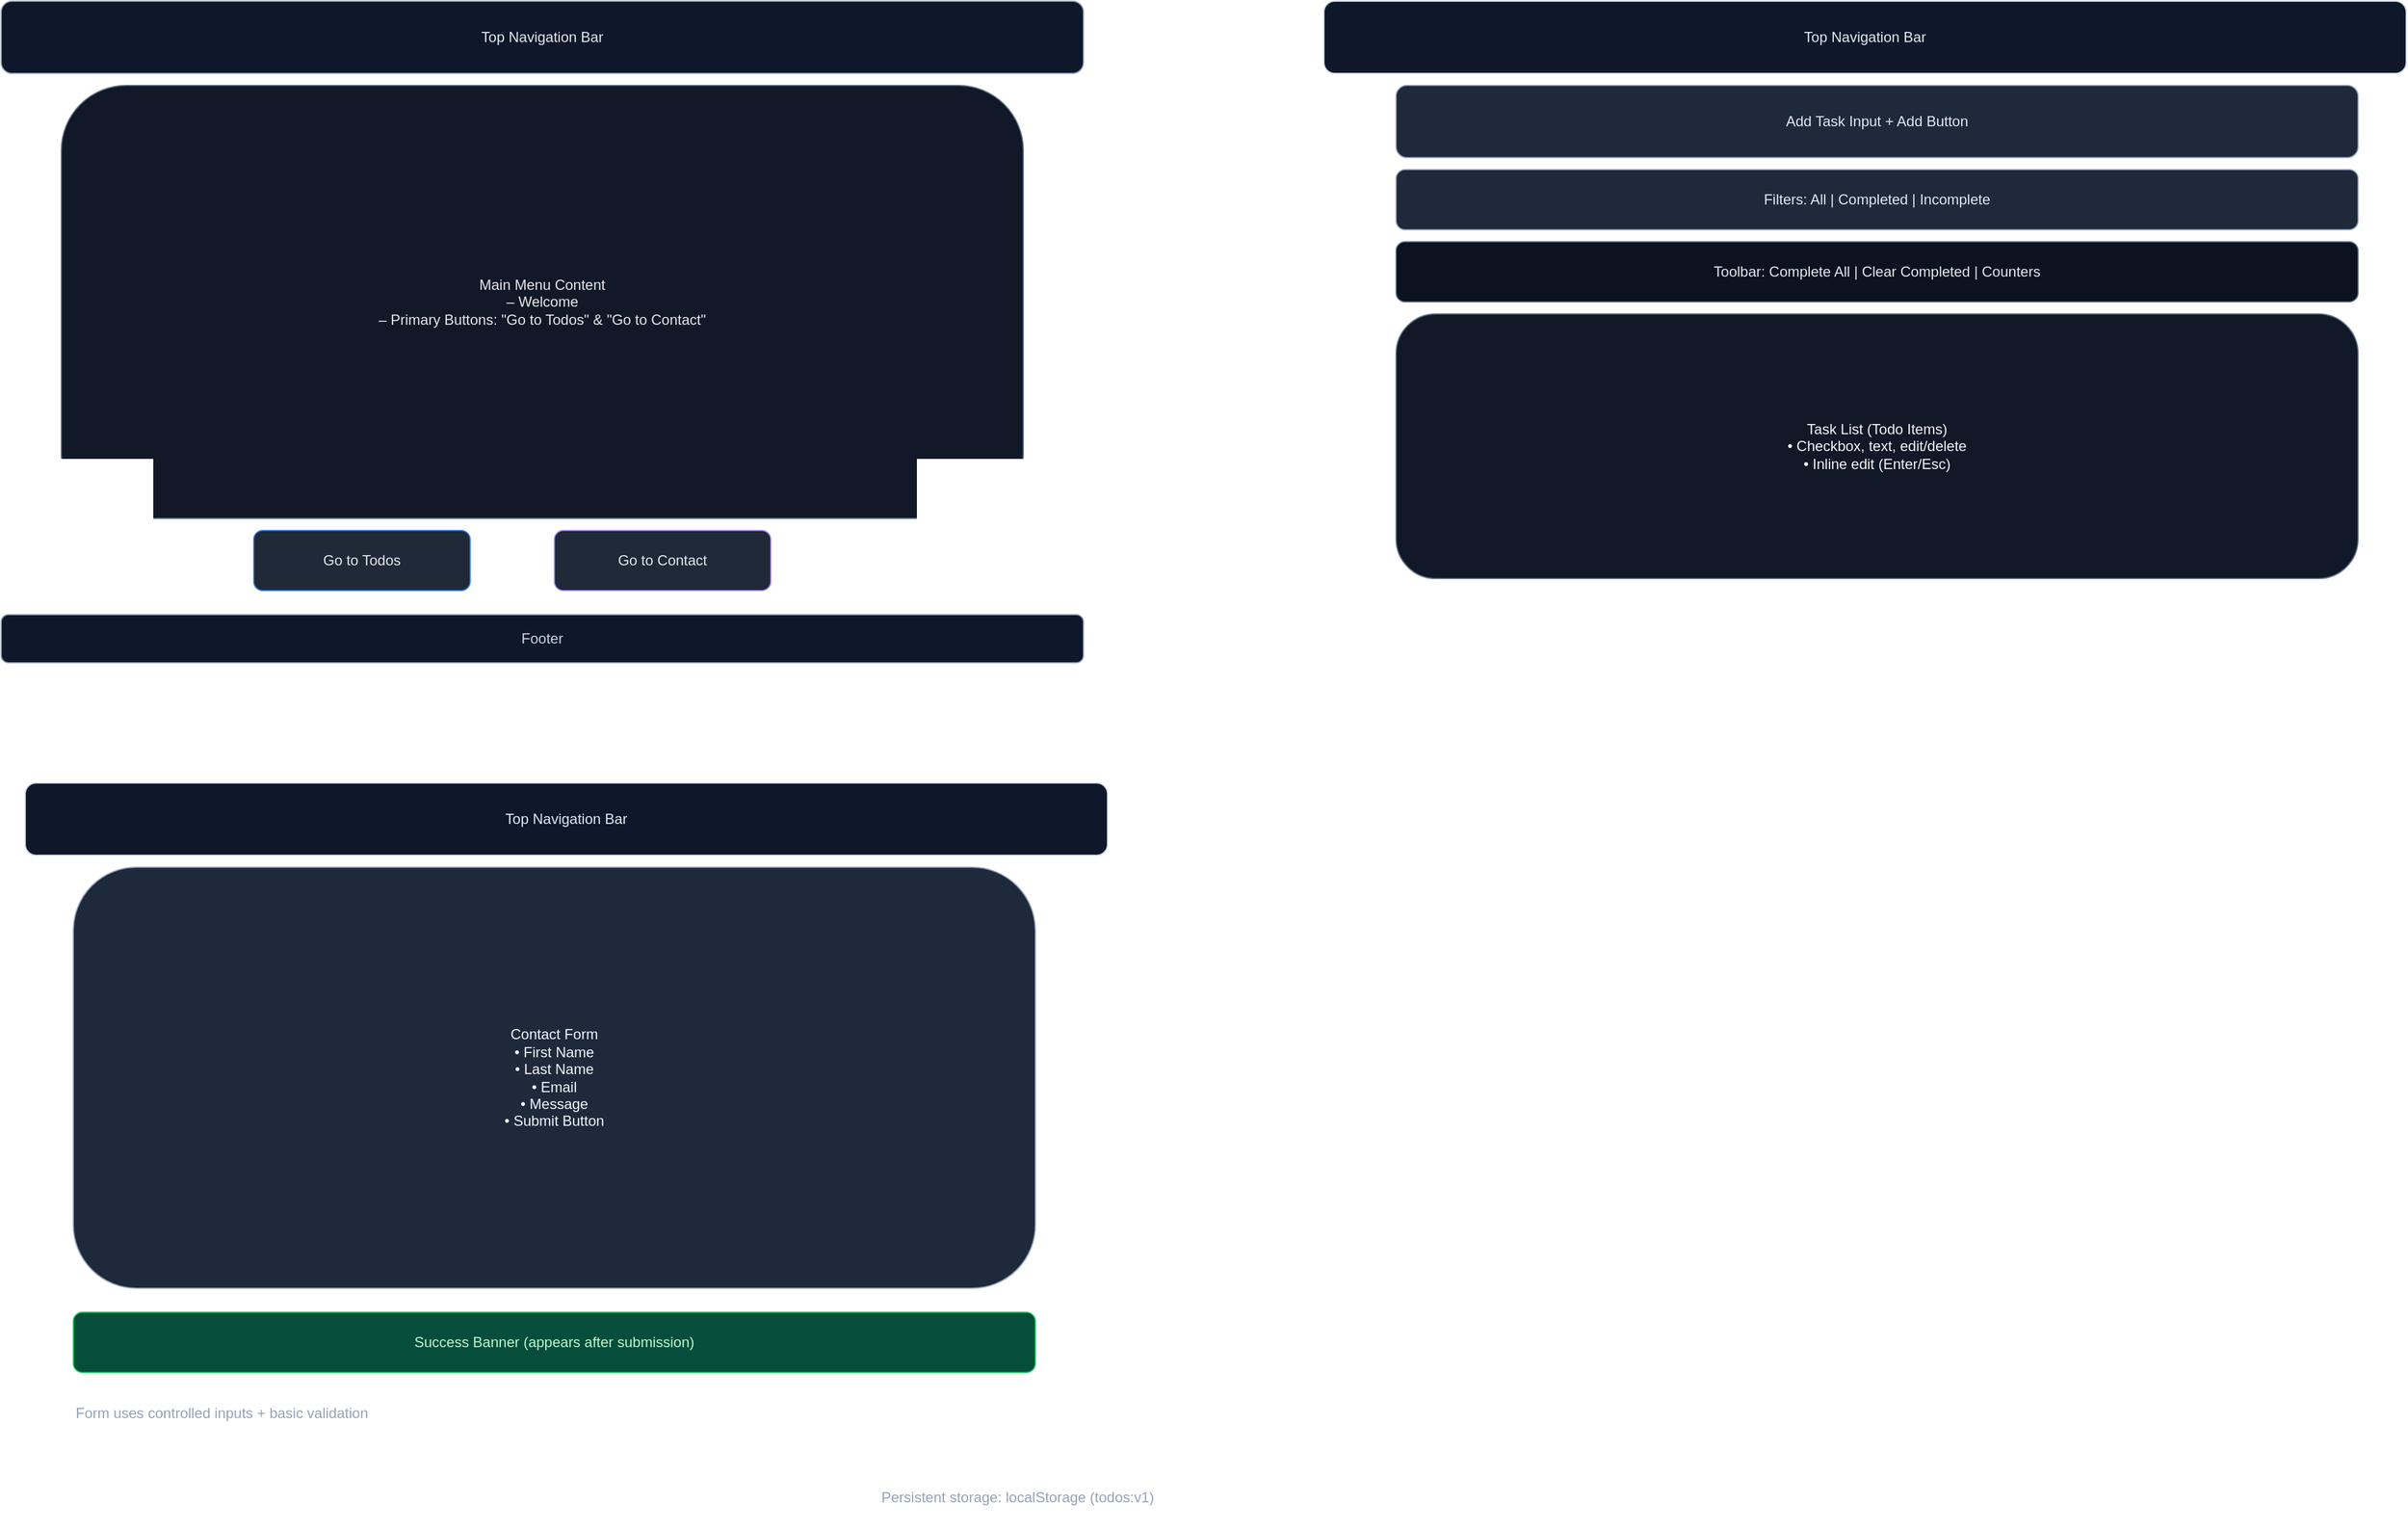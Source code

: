 <mxfile version="28.2.5" pages="4">
  <diagram name="Main Menu" id="sVE4FR3b86Itg6HGkc6D">
    <mxGraphModel dx="2852" dy="1658" grid="1" gridSize="10" guides="1" tooltips="1" connect="1" arrows="1" fold="1" page="1" pageScale="1" pageWidth="1100" pageHeight="850" math="0" shadow="0">
      <root>
        <mxCell id="0" />
        <mxCell id="1" parent="0" />
        <mxCell id="ofxEPiOMzlYYWa-Dgdn9-2" value="Top Navigation Bar" style="rounded=1;whiteSpace=wrap;html=1;strokeColor=#94a3b8;fillColor=#0f172a;fontColor=#e2e8f0;" parent="1" vertex="1">
          <mxGeometry x="60" y="30" width="900" height="60" as="geometry" />
        </mxCell>
        <mxCell id="ofxEPiOMzlYYWa-Dgdn9-3" value="Main Menu Content&lt;br&gt;– Welcome&lt;br&gt;– Primary Buttons: &quot;Go to Todos&quot; &amp;amp; &quot;Go to Contact&quot;" style="rounded=1;whiteSpace=wrap;html=1;strokeColor=#64748b;fillColor=#111827;fontColor=#e5e7eb;" parent="1" vertex="1">
          <mxGeometry x="110" y="100" width="800" height="360" as="geometry" />
        </mxCell>
        <mxCell id="ofxEPiOMzlYYWa-Dgdn9-4" value="Go to Todos" style="rounded=1;whiteSpace=wrap;html=1;strokeColor=#3b82f6;fillColor=#1f2937;fontColor=#e5e7eb;" parent="1" vertex="1">
          <mxGeometry x="270" y="470" width="180" height="50" as="geometry" />
        </mxCell>
        <mxCell id="ofxEPiOMzlYYWa-Dgdn9-5" value="Go to Contact" style="rounded=1;whiteSpace=wrap;html=1;strokeColor=#a78bfa;fillColor=#1f2937;fontColor=#e5e7eb;" parent="1" vertex="1">
          <mxGeometry x="520" y="470" width="180" height="50" as="geometry" />
        </mxCell>
        <mxCell id="ofxEPiOMzlYYWa-Dgdn9-6" value="Footer" style="rounded=1;whiteSpace=wrap;html=1;strokeColor=#94a3b8;fillColor=#0f172a;fontColor=#cbd5e1;" parent="1" vertex="1">
          <mxGeometry x="60" y="540" width="900" height="40" as="geometry" />
        </mxCell>
        <mxCell id="NinGusil3KZGyXbc8zEQ-1" value="Top Navigation Bar" style="rounded=1;whiteSpace=wrap;html=1;strokeColor=#cbd5e1;fillColor=#0f172a;fontColor=#e2e8f0;" vertex="1" parent="1">
          <mxGeometry x="1160" y="30" width="900" height="60" as="geometry" />
        </mxCell>
        <mxCell id="NinGusil3KZGyXbc8zEQ-2" value="Add Task Input + Add Button" style="rounded=1;whiteSpace=wrap;html=1;strokeColor=#94a3b8;fillColor=#1e293b;fontColor=#e2e8f0;" vertex="1" parent="1">
          <mxGeometry x="1220" y="100" width="800" height="60" as="geometry" />
        </mxCell>
        <mxCell id="NinGusil3KZGyXbc8zEQ-3" value="Filters: All | Completed | Incomplete" style="rounded=1;whiteSpace=wrap;html=1;strokeColor=#94a3b8;fillColor=#1e293b;fontColor=#e2e8f0;" vertex="1" parent="1">
          <mxGeometry x="1220" y="170" width="800" height="50" as="geometry" />
        </mxCell>
        <mxCell id="NinGusil3KZGyXbc8zEQ-4" value="Toolbar: Complete All | Clear Completed | Counters" style="rounded=1;whiteSpace=wrap;html=1;strokeColor=#64748b;fillColor=#0b1220;fontColor=#e2e8f0;" vertex="1" parent="1">
          <mxGeometry x="1220" y="230" width="800" height="50" as="geometry" />
        </mxCell>
        <mxCell id="NinGusil3KZGyXbc8zEQ-5" value="Task List (Todo Items)&#xa;• Checkbox, text, edit/delete&#xa;• Inline edit (Enter/Esc)" style="rounded=1;whiteSpace=wrap;html=1;strokeColor=#64748b;fillColor=#111827;fontColor=#f1f5f9;" vertex="1" parent="1">
          <mxGeometry x="1220" y="290" width="800" height="220" as="geometry" />
        </mxCell>
        <mxCell id="NinGusil3KZGyXbc8zEQ-6" value="Persistent storage: localStorage (todos:v1)" style="text;html=1;strokeColor=none;fillColor=none;fontColor=#94a3b8;" vertex="1" parent="1">
          <mxGeometry x="790" y="1260" width="400" height="40" as="geometry" />
        </mxCell>
        <mxCell id="NinGusil3KZGyXbc8zEQ-7" value="Top Navigation Bar" style="rounded=1;whiteSpace=wrap;html=1;strokeColor=#cbd5e1;fillColor=#0f172a;fontColor=#e2e8f0;" vertex="1" parent="1">
          <mxGeometry x="80" y="680" width="900" height="60" as="geometry" />
        </mxCell>
        <mxCell id="NinGusil3KZGyXbc8zEQ-8" value="Contact Form&#xa;• First Name&#xa;• Last Name&#xa;• Email&#xa;• Message&#xa;• Submit Button" style="rounded=1;whiteSpace=wrap;html=1;strokeColor=#94a3b8;fillColor=#1e293b;fontColor=#f1f5f9;" vertex="1" parent="1">
          <mxGeometry x="120" y="750" width="800" height="350" as="geometry" />
        </mxCell>
        <mxCell id="NinGusil3KZGyXbc8zEQ-9" value="Success Banner (appears after submission)" style="rounded=1;whiteSpace=wrap;html=1;strokeColor=#22c55e;fillColor=#064e3b;fontColor=#bbf7d0;" vertex="1" parent="1">
          <mxGeometry x="120" y="1120" width="800" height="50" as="geometry" />
        </mxCell>
        <mxCell id="NinGusil3KZGyXbc8zEQ-10" value="Form uses controlled inputs + basic validation" style="text;html=1;strokeColor=none;fillColor=none;fontColor=#94a3b8;" vertex="1" parent="1">
          <mxGeometry x="120" y="1190" width="400" height="40" as="geometry" />
        </mxCell>
      </root>
    </mxGraphModel>
  </diagram>
  <diagram name="Todos Page" id="wU8p6oHbaKGT9pWm8mtK">
    <mxGraphModel dx="1280" dy="720" grid="1" gridSize="10" guides="1" tooltips="1" connect="1" arrows="1" fold="1" page="1" pageScale="1" pageWidth="1200" pageHeight="800" math="0" shadow="0">
      <root>
        <mxCell id="0" />
        <mxCell id="1" parent="0" />
        <!-- Top Nav -->
        <mxCell id="t1" value="Top Navigation Bar" style="rounded=1;whiteSpace=wrap;html=1;strokeColor=#94a3b8;fillColor=#0f172a;fontColor=#e2e8f0;" vertex="1" parent="1">
          <mxGeometry x="100" y="50" width="900" height="60" as="geometry" />
        </mxCell>
        <!-- Input Row -->
        <mxCell id="t2" value="Add Task Input + Add Button" style="rounded=1;whiteSpace=wrap;html=1;strokeColor=#64748b;fillColor=#111827;fontColor=#e5e7eb;" vertex="1" parent="1">
          <mxGeometry x="150" y="140" width="800" height="70" as="geometry" />
        </mxCell>
        <!-- Filters -->
        <mxCell id="t3" value="Filters: All | Completed | Incomplete" style="rounded=1;whiteSpace=wrap;html=1;strokeColor=#64748b;fillColor=#111827;fontColor=#e5e7eb;" vertex="1" parent="1">
          <mxGeometry x="150" y="225" width="800" height="60" as="geometry" />
        </mxCell>
        <!-- Toolbar -->
        <mxCell id="t4" value="Toolbar: Clear Completed | Complete All | Counters" style="rounded=1;whiteSpace=wrap;html=1;strokeColor=#64748b;fillColor=#0b1220;fontColor=#e5e7eb;" vertex="1" parent="1">
          <mxGeometry x="150" y="295" width="800" height="50" as="geometry" />
        </mxCell>
        <!-- Task List -->
        <mxCell id="t5" value="Task List (Todo Items)&#xa;• Row: checkbox, text, edit/delete&#xa;• Inline edit (Enter/Esc/blur)" style="rounded=1;whiteSpace=wrap;html=1;strokeColor=#64748b;fillColor=#111827;fontColor=#e5e7eb;" vertex="1" parent="1">
          <mxGeometry x="150" y="355" width="800" height="200" as="geometry" />
        </mxCell>
        <!-- Page notes -->
        <mxCell id="t6" value="LocalStorage persistence (todos:v1)" style="text;html=1;strokeColor=none;fillColor=none;align=left;verticalAlign=top;fontColor=#94a3b8;" vertex="1" parent="1">
          <mxGeometry x="150" y="570" width="300" height="30" as="geometry" />
        </mxCell>
      </root>
    </mxGraphModel>
  </diagram>
  <diagram name="Contact Page" id="X8BVeDUJR1KVEfZiNSV6">
    <mxGraphModel dx="1280" dy="720" grid="1" gridSize="10" guides="1" tooltips="1" connect="1" arrows="1" fold="1" page="1" pageScale="1" pageWidth="1200" pageHeight="800" math="0" shadow="0">
      <root>
        <mxCell id="0" />
        <mxCell id="1" parent="0" />
        <!-- Top Nav -->
        <mxCell id="c1" value="Top Navigation Bar" style="rounded=1;whiteSpace=wrap;html=1;strokeColor=#94a3b8;fillColor=#0f172a;fontColor=#e2e8f0;" vertex="1" parent="1">
          <mxGeometry x="100" y="50" width="900" height="60" as="geometry" />
        </mxCell>
        <!-- Contact Form Card -->
        <mxCell id="c2" value="Contact Form&#xa;– First Name&#xa;– Last Name&#xa;– Email&#xa;– Comments&#xa;– Submit" style="rounded=1;whiteSpace=wrap;html=1;strokeColor=#64748b;fillColor=#111827;fontColor=#e5e7eb;" vertex="1" parent="1">
          <mxGeometry x="150" y="140" width="800" height="340" as="geometry" />
        </mxCell>
        <!-- Success Message (optional) -->
        <mxCell id="c3" value="Success Banner (after submit)" style="rounded=1;whiteSpace=wrap;html=1;strokeColor=#22c55e;fillColor=#0f3e2a;fontColor=#bbf7d0;" vertex="1" parent="1">
          <mxGeometry x="150" y="490" width="800" height="50" as="geometry" />
        </mxCell>
        <!-- Page notes -->
        <mxCell id="c4" value="Controlled inputs + basic validation" style="text;html=1;strokeColor=none;fillColor=none;align=left;verticalAlign=top;fontColor=#94a3b8;" vertex="1" parent="1">
          <mxGeometry x="150" y="560" width="320" height="30" as="geometry" />
        </mxCell>
      </root>
    </mxGraphModel>
  </diagram>
  <diagram name="Flow" id="sNZaCfBsUNUM8W8M_f4_">
    <mxGraphModel dx="1280" dy="720" grid="1" gridSize="10" guides="1" tooltips="1" connect="1" arrows="1" fold="1" page="1" pageScale="1" pageWidth="1200" pageHeight="800" math="0" shadow="0">
      <root>
        <mxCell id="0" />
        <mxCell id="1" parent="0" />
        <!-- Nodes -->
        <mxCell id="f1" value="Main Menu (Home)" style="rounded=1;whiteSpace=wrap;html=1;strokeColor=#3b82f6;fillColor=#0b1220;fontColor=#e5e7eb;" vertex="1" parent="1">
          <mxGeometry x="160" y="240" width="220" height="80" as="geometry" />
        </mxCell>
        <mxCell id="f2" value="Todos Page" style="rounded=1;whiteSpace=wrap;html=1;strokeColor=#3b82f6;fillColor=#0b1220;fontColor=#e5e7eb;" vertex="1" parent="1">
          <mxGeometry x="480" y="140" width="220" height="80" as="geometry" />
        </mxCell>
        <mxCell id="f3" value="Contact Page" style="rounded=1;whiteSpace=wrap;html=1;strokeColor=#3b82f6;fillColor=#0b1220;fontColor=#e5e7eb;" vertex="1" parent="1">
          <mxGeometry x="480" y="340" width="220" height="80" as="geometry" />
        </mxCell>
        <!-- Arrows -->
        <mxCell id="e1" value="Go to Todos" style="endArrow=block;rounded=0;html=1;strokeColor=#60a5fa;fontColor=#e5e7eb;" edge="1" parent="1" source="f1" target="f2">
          <mxGeometry relative="1" as="geometry">
            <mxPoint x="380" y="280" as="sourcePoint" />
            <mxPoint x="480" y="180" as="targetPoint" />
          </mxGeometry>
        </mxCell>
        <mxCell id="e2" value="Go to Contact" style="endArrow=block;rounded=0;html=1;strokeColor=#60a5fa;fontColor=#e5e7eb;" edge="1" parent="1" source="f1" target="f3">
          <mxGeometry relative="1" as="geometry">
            <mxPoint x="380" y="280" as="sourcePoint" />
            <mxPoint x="480" y="380" as="targetPoint" />
          </mxGeometry>
        </mxCell>
        <mxCell id="e3" value="Back to Home" style="endArrow=block;rounded=0;html=1;dashed=1;dashPattern=6 6;strokeColor=#94a3b8;fontColor=#e5e7eb;" edge="1" parent="1" source="f2" target="f1">
          <mxGeometry relative="1" as="geometry" />
        </mxCell>
        <mxCell id="e4" value="Back to Home" style="endArrow=block;rounded=0;html=1;dashed=1;dashPattern=6 6;strokeColor=#94a3b8;fontColor=#e5e7eb;" edge="1" parent="1" source="f3" target="f1">
          <mxGeometry relative="1" as="geometry" />
        </mxCell>
        <!-- Legend -->
        <mxCell id="f4" value="Flow Legend:&#xa;Solid arrow = primary navigation&#xa;Dashed arrow = return to Home" style="text;html=1;strokeColor=none;fillColor=none;align=left;verticalAlign=top;fontColor=#94a3b8;" vertex="1" parent="1">
          <mxGeometry x="760" y="120" width="300" height="100" as="geometry" />
        </mxCell>
      </root>
    </mxGraphModel>
  </diagram>
</mxfile>
